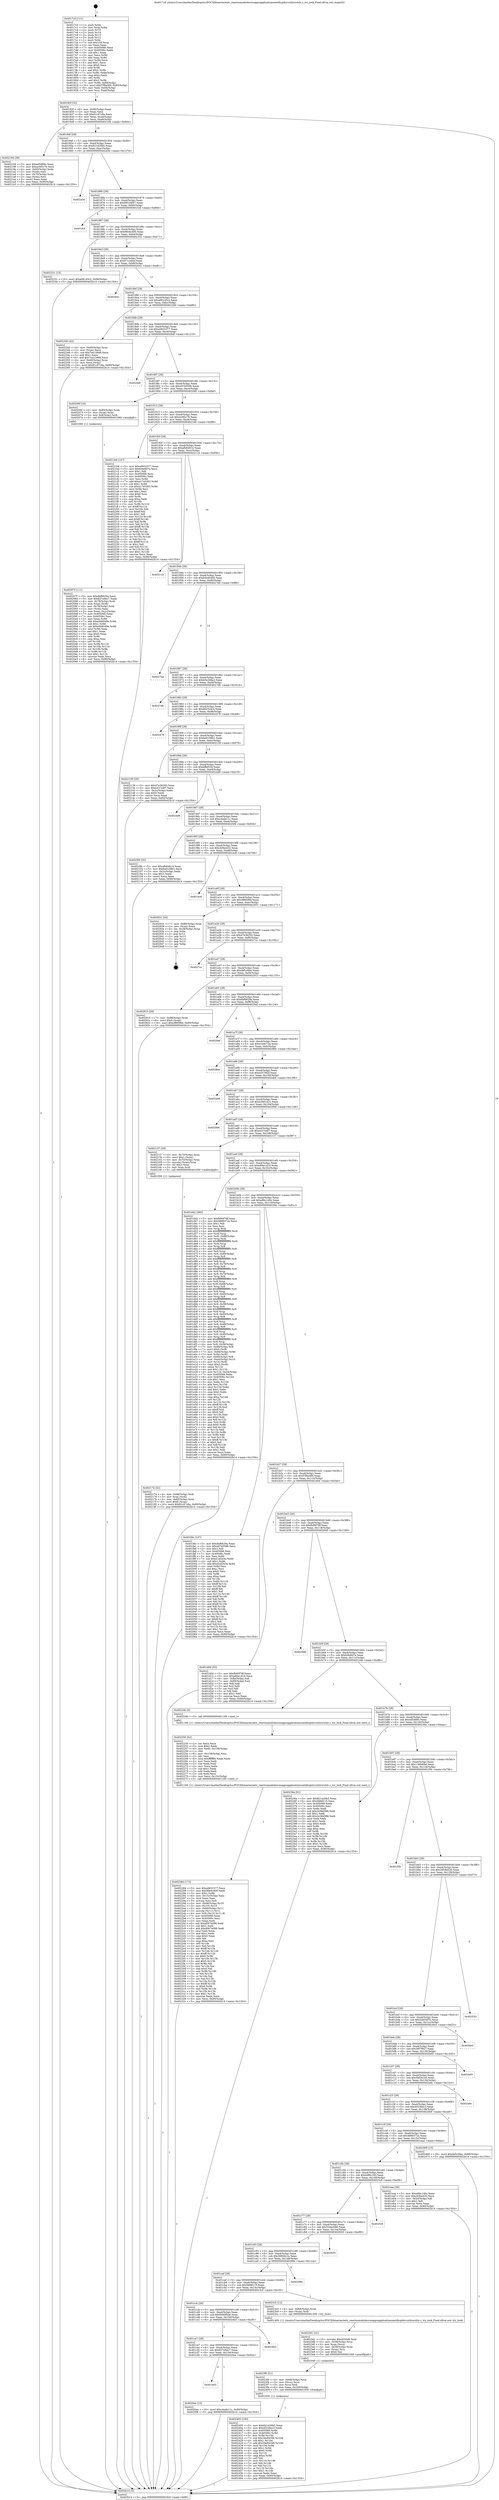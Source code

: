 digraph "0x4017c0" {
  label = "0x4017c0 (/mnt/c/Users/mathe/Desktop/tcc/POCII/binaries/extr_reactosmodulesrosappsapplicationsnetdhcpdsrcutilswutils.c_try_lock_Final-ollvm.out::main(0))"
  labelloc = "t"
  node[shape=record]

  Entry [label="",width=0.3,height=0.3,shape=circle,fillcolor=black,style=filled]
  "0x40182f" [label="{
     0x40182f [32]\l
     | [instrs]\l
     &nbsp;&nbsp;0x40182f \<+6\>: mov -0x90(%rbp),%eax\l
     &nbsp;&nbsp;0x401835 \<+2\>: mov %eax,%ecx\l
     &nbsp;&nbsp;0x401837 \<+6\>: sub $0x81c97c8a,%ecx\l
     &nbsp;&nbsp;0x40183d \<+6\>: mov %eax,-0xa4(%rbp)\l
     &nbsp;&nbsp;0x401843 \<+6\>: mov %ecx,-0xa8(%rbp)\l
     &nbsp;&nbsp;0x401849 \<+6\>: je 0000000000402194 \<main+0x9d4\>\l
  }"]
  "0x402194" [label="{
     0x402194 [36]\l
     | [instrs]\l
     &nbsp;&nbsp;0x402194 \<+5\>: mov $0xed5489c,%eax\l
     &nbsp;&nbsp;0x402199 \<+5\>: mov $0xac0f2c79,%ecx\l
     &nbsp;&nbsp;0x40219e \<+4\>: mov -0x60(%rbp),%rdx\l
     &nbsp;&nbsp;0x4021a2 \<+2\>: mov (%rdx),%esi\l
     &nbsp;&nbsp;0x4021a4 \<+4\>: mov -0x70(%rbp),%rdx\l
     &nbsp;&nbsp;0x4021a8 \<+2\>: cmp (%rdx),%esi\l
     &nbsp;&nbsp;0x4021aa \<+3\>: cmovl %ecx,%eax\l
     &nbsp;&nbsp;0x4021ad \<+6\>: mov %eax,-0x90(%rbp)\l
     &nbsp;&nbsp;0x4021b3 \<+5\>: jmp 0000000000402b14 \<main+0x1354\>\l
  }"]
  "0x40184f" [label="{
     0x40184f [28]\l
     | [instrs]\l
     &nbsp;&nbsp;0x40184f \<+5\>: jmp 0000000000401854 \<main+0x94\>\l
     &nbsp;&nbsp;0x401854 \<+6\>: mov -0xa4(%rbp),%eax\l
     &nbsp;&nbsp;0x40185a \<+5\>: sub $0x821426b5,%eax\l
     &nbsp;&nbsp;0x40185f \<+6\>: mov %eax,-0xac(%rbp)\l
     &nbsp;&nbsp;0x401865 \<+6\>: je 0000000000402a3d \<main+0x127d\>\l
  }"]
  Exit [label="",width=0.3,height=0.3,shape=circle,fillcolor=black,style=filled,peripheries=2]
  "0x402a3d" [label="{
     0x402a3d\l
  }", style=dashed]
  "0x40186b" [label="{
     0x40186b [28]\l
     | [instrs]\l
     &nbsp;&nbsp;0x40186b \<+5\>: jmp 0000000000401870 \<main+0xb0\>\l
     &nbsp;&nbsp;0x401870 \<+6\>: mov -0xa4(%rbp),%eax\l
     &nbsp;&nbsp;0x401876 \<+5\>: sub $0x8923df47,%eax\l
     &nbsp;&nbsp;0x40187b \<+6\>: mov %eax,-0xb0(%rbp)\l
     &nbsp;&nbsp;0x401881 \<+6\>: je 0000000000401fcd \<main+0x80d\>\l
  }"]
  "0x402405" [label="{
     0x402405 [100]\l
     | [instrs]\l
     &nbsp;&nbsp;0x402405 \<+5\>: mov $0x821426b5,%eax\l
     &nbsp;&nbsp;0x40240a \<+5\>: mov $0x40236ec3,%edx\l
     &nbsp;&nbsp;0x40240f \<+8\>: mov 0x405068,%r8d\l
     &nbsp;&nbsp;0x402417 \<+8\>: mov 0x40506c,%r9d\l
     &nbsp;&nbsp;0x40241f \<+3\>: mov %r8d,%r10d\l
     &nbsp;&nbsp;0x402422 \<+7\>: sub $0x34e84346,%r10d\l
     &nbsp;&nbsp;0x402429 \<+4\>: sub $0x1,%r10d\l
     &nbsp;&nbsp;0x40242d \<+7\>: add $0x34e84346,%r10d\l
     &nbsp;&nbsp;0x402434 \<+4\>: imul %r10d,%r8d\l
     &nbsp;&nbsp;0x402438 \<+4\>: and $0x1,%r8d\l
     &nbsp;&nbsp;0x40243c \<+4\>: cmp $0x0,%r8d\l
     &nbsp;&nbsp;0x402440 \<+4\>: sete %r11b\l
     &nbsp;&nbsp;0x402444 \<+4\>: cmp $0xa,%r9d\l
     &nbsp;&nbsp;0x402448 \<+3\>: setl %bl\l
     &nbsp;&nbsp;0x40244b \<+3\>: mov %r11b,%r14b\l
     &nbsp;&nbsp;0x40244e \<+3\>: and %bl,%r14b\l
     &nbsp;&nbsp;0x402451 \<+3\>: xor %bl,%r11b\l
     &nbsp;&nbsp;0x402454 \<+3\>: or %r11b,%r14b\l
     &nbsp;&nbsp;0x402457 \<+4\>: test $0x1,%r14b\l
     &nbsp;&nbsp;0x40245b \<+3\>: cmovne %edx,%eax\l
     &nbsp;&nbsp;0x40245e \<+6\>: mov %eax,-0x90(%rbp)\l
     &nbsp;&nbsp;0x402464 \<+5\>: jmp 0000000000402b14 \<main+0x1354\>\l
  }"]
  "0x401fcd" [label="{
     0x401fcd\l
  }", style=dashed]
  "0x401887" [label="{
     0x401887 [28]\l
     | [instrs]\l
     &nbsp;&nbsp;0x401887 \<+5\>: jmp 000000000040188c \<main+0xcc\>\l
     &nbsp;&nbsp;0x40188c \<+6\>: mov -0xa4(%rbp),%eax\l
     &nbsp;&nbsp;0x401892 \<+5\>: sub $0x96e4c400,%eax\l
     &nbsp;&nbsp;0x401897 \<+6\>: mov %eax,-0xb4(%rbp)\l
     &nbsp;&nbsp;0x40189d \<+6\>: je 0000000000402331 \<main+0xb71\>\l
  }"]
  "0x4023f0" [label="{
     0x4023f0 [21]\l
     | [instrs]\l
     &nbsp;&nbsp;0x4023f0 \<+4\>: mov -0x68(%rbp),%rcx\l
     &nbsp;&nbsp;0x4023f4 \<+3\>: mov (%rcx),%rcx\l
     &nbsp;&nbsp;0x4023f7 \<+3\>: mov %rcx,%rdi\l
     &nbsp;&nbsp;0x4023fa \<+6\>: mov %eax,-0x160(%rbp)\l
     &nbsp;&nbsp;0x402400 \<+5\>: call 0000000000401030 \<free@plt\>\l
     | [calls]\l
     &nbsp;&nbsp;0x401030 \{1\} (unknown)\l
  }"]
  "0x402331" [label="{
     0x402331 [15]\l
     | [instrs]\l
     &nbsp;&nbsp;0x402331 \<+10\>: movl $0xa06145c2,-0x90(%rbp)\l
     &nbsp;&nbsp;0x40233b \<+5\>: jmp 0000000000402b14 \<main+0x1354\>\l
  }"]
  "0x4018a3" [label="{
     0x4018a3 [28]\l
     | [instrs]\l
     &nbsp;&nbsp;0x4018a3 \<+5\>: jmp 00000000004018a8 \<main+0xe8\>\l
     &nbsp;&nbsp;0x4018a8 \<+6\>: mov -0xa4(%rbp),%eax\l
     &nbsp;&nbsp;0x4018ae \<+5\>: sub $0x9712ebcf,%eax\l
     &nbsp;&nbsp;0x4018b3 \<+6\>: mov %eax,-0xb8(%rbp)\l
     &nbsp;&nbsp;0x4018b9 \<+6\>: je 0000000000402641 \<main+0xe81\>\l
  }"]
  "0x4023d1" [label="{
     0x4023d1 [31]\l
     | [instrs]\l
     &nbsp;&nbsp;0x4023d1 \<+10\>: movabs $0x4030d6,%rdi\l
     &nbsp;&nbsp;0x4023db \<+4\>: mov -0x58(%rbp),%rcx\l
     &nbsp;&nbsp;0x4023df \<+3\>: mov %rax,(%rcx)\l
     &nbsp;&nbsp;0x4023e2 \<+4\>: mov -0x58(%rbp),%rax\l
     &nbsp;&nbsp;0x4023e6 \<+3\>: mov (%rax),%rsi\l
     &nbsp;&nbsp;0x4023e9 \<+2\>: mov $0x0,%al\l
     &nbsp;&nbsp;0x4023eb \<+5\>: call 0000000000401040 \<printf@plt\>\l
     | [calls]\l
     &nbsp;&nbsp;0x401040 \{1\} (unknown)\l
  }"]
  "0x402641" [label="{
     0x402641\l
  }", style=dashed]
  "0x4018bf" [label="{
     0x4018bf [28]\l
     | [instrs]\l
     &nbsp;&nbsp;0x4018bf \<+5\>: jmp 00000000004018c4 \<main+0x104\>\l
     &nbsp;&nbsp;0x4018c4 \<+6\>: mov -0xa4(%rbp),%eax\l
     &nbsp;&nbsp;0x4018ca \<+5\>: sub $0xa06145c2,%eax\l
     &nbsp;&nbsp;0x4018cf \<+6\>: mov %eax,-0xbc(%rbp)\l
     &nbsp;&nbsp;0x4018d5 \<+6\>: je 0000000000402340 \<main+0xb80\>\l
  }"]
  "0x402284" [label="{
     0x402284 [173]\l
     | [instrs]\l
     &nbsp;&nbsp;0x402284 \<+5\>: mov $0xa0632377,%ecx\l
     &nbsp;&nbsp;0x402289 \<+5\>: mov $0x96e4c400,%edx\l
     &nbsp;&nbsp;0x40228e \<+3\>: mov $0x1,%r8b\l
     &nbsp;&nbsp;0x402291 \<+6\>: mov -0x15c(%rbp),%esi\l
     &nbsp;&nbsp;0x402297 \<+3\>: imul %eax,%esi\l
     &nbsp;&nbsp;0x40229a \<+3\>: movslq %esi,%r9\l
     &nbsp;&nbsp;0x40229d \<+4\>: mov -0x68(%rbp),%r10\l
     &nbsp;&nbsp;0x4022a1 \<+3\>: mov (%r10),%r10\l
     &nbsp;&nbsp;0x4022a4 \<+4\>: mov -0x60(%rbp),%r11\l
     &nbsp;&nbsp;0x4022a8 \<+3\>: movslq (%r11),%r11\l
     &nbsp;&nbsp;0x4022ab \<+4\>: mov %r9,(%r10,%r11,8)\l
     &nbsp;&nbsp;0x4022af \<+7\>: mov 0x405068,%eax\l
     &nbsp;&nbsp;0x4022b6 \<+7\>: mov 0x40506c,%esi\l
     &nbsp;&nbsp;0x4022bd \<+2\>: mov %eax,%edi\l
     &nbsp;&nbsp;0x4022bf \<+6\>: sub $0xd067a098,%edi\l
     &nbsp;&nbsp;0x4022c5 \<+3\>: sub $0x1,%edi\l
     &nbsp;&nbsp;0x4022c8 \<+6\>: add $0xd067a098,%edi\l
     &nbsp;&nbsp;0x4022ce \<+3\>: imul %edi,%eax\l
     &nbsp;&nbsp;0x4022d1 \<+3\>: and $0x1,%eax\l
     &nbsp;&nbsp;0x4022d4 \<+3\>: cmp $0x0,%eax\l
     &nbsp;&nbsp;0x4022d7 \<+3\>: sete %bl\l
     &nbsp;&nbsp;0x4022da \<+3\>: cmp $0xa,%esi\l
     &nbsp;&nbsp;0x4022dd \<+4\>: setl %r14b\l
     &nbsp;&nbsp;0x4022e1 \<+3\>: mov %bl,%r15b\l
     &nbsp;&nbsp;0x4022e4 \<+4\>: xor $0xff,%r15b\l
     &nbsp;&nbsp;0x4022e8 \<+3\>: mov %r14b,%r12b\l
     &nbsp;&nbsp;0x4022eb \<+4\>: xor $0xff,%r12b\l
     &nbsp;&nbsp;0x4022ef \<+4\>: xor $0x0,%r8b\l
     &nbsp;&nbsp;0x4022f3 \<+3\>: mov %r15b,%r13b\l
     &nbsp;&nbsp;0x4022f6 \<+4\>: and $0x0,%r13b\l
     &nbsp;&nbsp;0x4022fa \<+3\>: and %r8b,%bl\l
     &nbsp;&nbsp;0x4022fd \<+3\>: mov %r12b,%al\l
     &nbsp;&nbsp;0x402300 \<+2\>: and $0x0,%al\l
     &nbsp;&nbsp;0x402302 \<+3\>: and %r8b,%r14b\l
     &nbsp;&nbsp;0x402305 \<+3\>: or %bl,%r13b\l
     &nbsp;&nbsp;0x402308 \<+3\>: or %r14b,%al\l
     &nbsp;&nbsp;0x40230b \<+3\>: xor %al,%r13b\l
     &nbsp;&nbsp;0x40230e \<+3\>: or %r12b,%r15b\l
     &nbsp;&nbsp;0x402311 \<+4\>: xor $0xff,%r15b\l
     &nbsp;&nbsp;0x402315 \<+4\>: or $0x0,%r8b\l
     &nbsp;&nbsp;0x402319 \<+3\>: and %r8b,%r15b\l
     &nbsp;&nbsp;0x40231c \<+3\>: or %r15b,%r13b\l
     &nbsp;&nbsp;0x40231f \<+4\>: test $0x1,%r13b\l
     &nbsp;&nbsp;0x402323 \<+3\>: cmovne %edx,%ecx\l
     &nbsp;&nbsp;0x402326 \<+6\>: mov %ecx,-0x90(%rbp)\l
     &nbsp;&nbsp;0x40232c \<+5\>: jmp 0000000000402b14 \<main+0x1354\>\l
  }"]
  "0x402340" [label="{
     0x402340 [42]\l
     | [instrs]\l
     &nbsp;&nbsp;0x402340 \<+4\>: mov -0x60(%rbp),%rax\l
     &nbsp;&nbsp;0x402344 \<+2\>: mov (%rax),%ecx\l
     &nbsp;&nbsp;0x402346 \<+6\>: sub $0x7ea15948,%ecx\l
     &nbsp;&nbsp;0x40234c \<+3\>: add $0x1,%ecx\l
     &nbsp;&nbsp;0x40234f \<+6\>: add $0x7ea15948,%ecx\l
     &nbsp;&nbsp;0x402355 \<+4\>: mov -0x60(%rbp),%rax\l
     &nbsp;&nbsp;0x402359 \<+2\>: mov %ecx,(%rax)\l
     &nbsp;&nbsp;0x40235b \<+10\>: movl $0x81c97c8a,-0x90(%rbp)\l
     &nbsp;&nbsp;0x402365 \<+5\>: jmp 0000000000402b14 \<main+0x1354\>\l
  }"]
  "0x4018db" [label="{
     0x4018db [28]\l
     | [instrs]\l
     &nbsp;&nbsp;0x4018db \<+5\>: jmp 00000000004018e0 \<main+0x120\>\l
     &nbsp;&nbsp;0x4018e0 \<+6\>: mov -0xa4(%rbp),%eax\l
     &nbsp;&nbsp;0x4018e6 \<+5\>: sub $0xa0632377,%eax\l
     &nbsp;&nbsp;0x4018eb \<+6\>: mov %eax,-0xc0(%rbp)\l
     &nbsp;&nbsp;0x4018f1 \<+6\>: je 00000000004029df \<main+0x121f\>\l
  }"]
  "0x402250" [label="{
     0x402250 [52]\l
     | [instrs]\l
     &nbsp;&nbsp;0x402250 \<+2\>: xor %ecx,%ecx\l
     &nbsp;&nbsp;0x402252 \<+5\>: mov $0x2,%edx\l
     &nbsp;&nbsp;0x402257 \<+6\>: mov %edx,-0x158(%rbp)\l
     &nbsp;&nbsp;0x40225d \<+1\>: cltd\l
     &nbsp;&nbsp;0x40225e \<+6\>: mov -0x158(%rbp),%esi\l
     &nbsp;&nbsp;0x402264 \<+2\>: idiv %esi\l
     &nbsp;&nbsp;0x402266 \<+6\>: imul $0xfffffffe,%edx,%edx\l
     &nbsp;&nbsp;0x40226c \<+2\>: mov %ecx,%edi\l
     &nbsp;&nbsp;0x40226e \<+2\>: sub %edx,%edi\l
     &nbsp;&nbsp;0x402270 \<+2\>: mov %ecx,%edx\l
     &nbsp;&nbsp;0x402272 \<+3\>: sub $0x1,%edx\l
     &nbsp;&nbsp;0x402275 \<+2\>: add %edx,%edi\l
     &nbsp;&nbsp;0x402277 \<+2\>: sub %edi,%ecx\l
     &nbsp;&nbsp;0x402279 \<+6\>: mov %ecx,-0x15c(%rbp)\l
     &nbsp;&nbsp;0x40227f \<+5\>: call 0000000000401160 \<next_i\>\l
     | [calls]\l
     &nbsp;&nbsp;0x401160 \{1\} (/mnt/c/Users/mathe/Desktop/tcc/POCII/binaries/extr_reactosmodulesrosappsapplicationsnetdhcpdsrcutilswutils.c_try_lock_Final-ollvm.out::next_i)\l
  }"]
  "0x4029df" [label="{
     0x4029df\l
  }", style=dashed]
  "0x4018f7" [label="{
     0x4018f7 [28]\l
     | [instrs]\l
     &nbsp;&nbsp;0x4018f7 \<+5\>: jmp 00000000004018fc \<main+0x13c\>\l
     &nbsp;&nbsp;0x4018fc \<+6\>: mov -0xa4(%rbp),%eax\l
     &nbsp;&nbsp;0x401902 \<+5\>: sub $0xa97b0596,%eax\l
     &nbsp;&nbsp;0x401907 \<+6\>: mov %eax,-0xc4(%rbp)\l
     &nbsp;&nbsp;0x40190d \<+6\>: je 000000000040206f \<main+0x8af\>\l
  }"]
  "0x402174" [label="{
     0x402174 [32]\l
     | [instrs]\l
     &nbsp;&nbsp;0x402174 \<+4\>: mov -0x68(%rbp),%rdi\l
     &nbsp;&nbsp;0x402178 \<+3\>: mov %rax,(%rdi)\l
     &nbsp;&nbsp;0x40217b \<+4\>: mov -0x60(%rbp),%rax\l
     &nbsp;&nbsp;0x40217f \<+6\>: movl $0x0,(%rax)\l
     &nbsp;&nbsp;0x402185 \<+10\>: movl $0x81c97c8a,-0x90(%rbp)\l
     &nbsp;&nbsp;0x40218f \<+5\>: jmp 0000000000402b14 \<main+0x1354\>\l
  }"]
  "0x40206f" [label="{
     0x40206f [16]\l
     | [instrs]\l
     &nbsp;&nbsp;0x40206f \<+4\>: mov -0x80(%rbp),%rax\l
     &nbsp;&nbsp;0x402073 \<+3\>: mov (%rax),%rax\l
     &nbsp;&nbsp;0x402076 \<+4\>: mov 0x8(%rax),%rdi\l
     &nbsp;&nbsp;0x40207a \<+5\>: call 0000000000401060 \<atoi@plt\>\l
     | [calls]\l
     &nbsp;&nbsp;0x401060 \{1\} (unknown)\l
  }"]
  "0x401913" [label="{
     0x401913 [28]\l
     | [instrs]\l
     &nbsp;&nbsp;0x401913 \<+5\>: jmp 0000000000401918 \<main+0x158\>\l
     &nbsp;&nbsp;0x401918 \<+6\>: mov -0xa4(%rbp),%eax\l
     &nbsp;&nbsp;0x40191e \<+5\>: sub $0xac0f2c79,%eax\l
     &nbsp;&nbsp;0x401923 \<+6\>: mov %eax,-0xc8(%rbp)\l
     &nbsp;&nbsp;0x401929 \<+6\>: je 00000000004021b8 \<main+0x9f8\>\l
  }"]
  "0x401d03" [label="{
     0x401d03\l
  }", style=dashed]
  "0x4021b8" [label="{
     0x4021b8 [147]\l
     | [instrs]\l
     &nbsp;&nbsp;0x4021b8 \<+5\>: mov $0xa0632377,%eax\l
     &nbsp;&nbsp;0x4021bd \<+5\>: mov $0xfc8e8d7a,%ecx\l
     &nbsp;&nbsp;0x4021c2 \<+2\>: mov $0x1,%dl\l
     &nbsp;&nbsp;0x4021c4 \<+7\>: mov 0x405068,%esi\l
     &nbsp;&nbsp;0x4021cb \<+7\>: mov 0x40506c,%edi\l
     &nbsp;&nbsp;0x4021d2 \<+3\>: mov %esi,%r8d\l
     &nbsp;&nbsp;0x4021d5 \<+7\>: add $0xa17e5363,%r8d\l
     &nbsp;&nbsp;0x4021dc \<+4\>: sub $0x1,%r8d\l
     &nbsp;&nbsp;0x4021e0 \<+7\>: sub $0xa17e5363,%r8d\l
     &nbsp;&nbsp;0x4021e7 \<+4\>: imul %r8d,%esi\l
     &nbsp;&nbsp;0x4021eb \<+3\>: and $0x1,%esi\l
     &nbsp;&nbsp;0x4021ee \<+3\>: cmp $0x0,%esi\l
     &nbsp;&nbsp;0x4021f1 \<+4\>: sete %r9b\l
     &nbsp;&nbsp;0x4021f5 \<+3\>: cmp $0xa,%edi\l
     &nbsp;&nbsp;0x4021f8 \<+4\>: setl %r10b\l
     &nbsp;&nbsp;0x4021fc \<+3\>: mov %r9b,%r11b\l
     &nbsp;&nbsp;0x4021ff \<+4\>: xor $0xff,%r11b\l
     &nbsp;&nbsp;0x402203 \<+3\>: mov %r10b,%bl\l
     &nbsp;&nbsp;0x402206 \<+3\>: xor $0xff,%bl\l
     &nbsp;&nbsp;0x402209 \<+3\>: xor $0x1,%dl\l
     &nbsp;&nbsp;0x40220c \<+3\>: mov %r11b,%r14b\l
     &nbsp;&nbsp;0x40220f \<+4\>: and $0xff,%r14b\l
     &nbsp;&nbsp;0x402213 \<+3\>: and %dl,%r9b\l
     &nbsp;&nbsp;0x402216 \<+3\>: mov %bl,%r15b\l
     &nbsp;&nbsp;0x402219 \<+4\>: and $0xff,%r15b\l
     &nbsp;&nbsp;0x40221d \<+3\>: and %dl,%r10b\l
     &nbsp;&nbsp;0x402220 \<+3\>: or %r9b,%r14b\l
     &nbsp;&nbsp;0x402223 \<+3\>: or %r10b,%r15b\l
     &nbsp;&nbsp;0x402226 \<+3\>: xor %r15b,%r14b\l
     &nbsp;&nbsp;0x402229 \<+3\>: or %bl,%r11b\l
     &nbsp;&nbsp;0x40222c \<+4\>: xor $0xff,%r11b\l
     &nbsp;&nbsp;0x402230 \<+3\>: or $0x1,%dl\l
     &nbsp;&nbsp;0x402233 \<+3\>: and %dl,%r11b\l
     &nbsp;&nbsp;0x402236 \<+3\>: or %r11b,%r14b\l
     &nbsp;&nbsp;0x402239 \<+4\>: test $0x1,%r14b\l
     &nbsp;&nbsp;0x40223d \<+3\>: cmovne %ecx,%eax\l
     &nbsp;&nbsp;0x402240 \<+6\>: mov %eax,-0x90(%rbp)\l
     &nbsp;&nbsp;0x402246 \<+5\>: jmp 0000000000402b14 \<main+0x1354\>\l
  }"]
  "0x40192f" [label="{
     0x40192f [28]\l
     | [instrs]\l
     &nbsp;&nbsp;0x40192f \<+5\>: jmp 0000000000401934 \<main+0x174\>\l
     &nbsp;&nbsp;0x401934 \<+6\>: mov -0xa4(%rbp),%eax\l
     &nbsp;&nbsp;0x40193a \<+5\>: sub $0xafb64814,%eax\l
     &nbsp;&nbsp;0x40193f \<+6\>: mov %eax,-0xcc(%rbp)\l
     &nbsp;&nbsp;0x401945 \<+6\>: je 000000000040211b \<main+0x95b\>\l
  }"]
  "0x4020ee" [label="{
     0x4020ee [15]\l
     | [instrs]\l
     &nbsp;&nbsp;0x4020ee \<+10\>: movl $0xc4ade11c,-0x90(%rbp)\l
     &nbsp;&nbsp;0x4020f8 \<+5\>: jmp 0000000000402b14 \<main+0x1354\>\l
  }"]
  "0x40211b" [label="{
     0x40211b\l
  }", style=dashed]
  "0x40194b" [label="{
     0x40194b [28]\l
     | [instrs]\l
     &nbsp;&nbsp;0x40194b \<+5\>: jmp 0000000000401950 \<main+0x190\>\l
     &nbsp;&nbsp;0x401950 \<+6\>: mov -0xa4(%rbp),%eax\l
     &nbsp;&nbsp;0x401956 \<+5\>: sub $0xb4440400,%eax\l
     &nbsp;&nbsp;0x40195b \<+6\>: mov %eax,-0xd0(%rbp)\l
     &nbsp;&nbsp;0x401961 \<+6\>: je 00000000004027bd \<main+0xffd\>\l
  }"]
  "0x401ce7" [label="{
     0x401ce7 [28]\l
     | [instrs]\l
     &nbsp;&nbsp;0x401ce7 \<+5\>: jmp 0000000000401cec \<main+0x52c\>\l
     &nbsp;&nbsp;0x401cec \<+6\>: mov -0xa4(%rbp),%eax\l
     &nbsp;&nbsp;0x401cf2 \<+5\>: sub $0x627e9ec7,%eax\l
     &nbsp;&nbsp;0x401cf7 \<+6\>: mov %eax,-0x154(%rbp)\l
     &nbsp;&nbsp;0x401cfd \<+6\>: je 00000000004020ee \<main+0x92e\>\l
  }"]
  "0x4027bd" [label="{
     0x4027bd\l
  }", style=dashed]
  "0x401967" [label="{
     0x401967 [28]\l
     | [instrs]\l
     &nbsp;&nbsp;0x401967 \<+5\>: jmp 000000000040196c \<main+0x1ac\>\l
     &nbsp;&nbsp;0x40196c \<+6\>: mov -0xa4(%rbp),%eax\l
     &nbsp;&nbsp;0x401972 \<+5\>: sub $0xb5e29da2,%eax\l
     &nbsp;&nbsp;0x401977 \<+6\>: mov %eax,-0xd4(%rbp)\l
     &nbsp;&nbsp;0x40197d \<+6\>: je 00000000004027db \<main+0x101b\>\l
  }"]
  "0x4024b5" [label="{
     0x4024b5\l
  }", style=dashed]
  "0x4027db" [label="{
     0x4027db\l
  }", style=dashed]
  "0x401983" [label="{
     0x401983 [28]\l
     | [instrs]\l
     &nbsp;&nbsp;0x401983 \<+5\>: jmp 0000000000401988 \<main+0x1c8\>\l
     &nbsp;&nbsp;0x401988 \<+6\>: mov -0xa4(%rbp),%eax\l
     &nbsp;&nbsp;0x40198e \<+5\>: sub $0xb625c4c4,%eax\l
     &nbsp;&nbsp;0x401993 \<+6\>: mov %eax,-0xd8(%rbp)\l
     &nbsp;&nbsp;0x401999 \<+6\>: je 0000000000402478 \<main+0xcb8\>\l
  }"]
  "0x401ccb" [label="{
     0x401ccb [28]\l
     | [instrs]\l
     &nbsp;&nbsp;0x401ccb \<+5\>: jmp 0000000000401cd0 \<main+0x510\>\l
     &nbsp;&nbsp;0x401cd0 \<+6\>: mov -0xa4(%rbp),%eax\l
     &nbsp;&nbsp;0x401cd6 \<+5\>: sub $0x6090f5ae,%eax\l
     &nbsp;&nbsp;0x401cdb \<+6\>: mov %eax,-0x150(%rbp)\l
     &nbsp;&nbsp;0x401ce1 \<+6\>: je 00000000004024b5 \<main+0xcf5\>\l
  }"]
  "0x402478" [label="{
     0x402478\l
  }", style=dashed]
  "0x40199f" [label="{
     0x40199f [28]\l
     | [instrs]\l
     &nbsp;&nbsp;0x40199f \<+5\>: jmp 00000000004019a4 \<main+0x1e4\>\l
     &nbsp;&nbsp;0x4019a4 \<+6\>: mov -0xa4(%rbp),%eax\l
     &nbsp;&nbsp;0x4019aa \<+5\>: sub $0xba0108b1,%eax\l
     &nbsp;&nbsp;0x4019af \<+6\>: mov %eax,-0xdc(%rbp)\l
     &nbsp;&nbsp;0x4019b5 \<+6\>: je 0000000000402139 \<main+0x979\>\l
  }"]
  "0x4023c5" [label="{
     0x4023c5 [12]\l
     | [instrs]\l
     &nbsp;&nbsp;0x4023c5 \<+4\>: mov -0x68(%rbp),%rax\l
     &nbsp;&nbsp;0x4023c9 \<+3\>: mov (%rax),%rdi\l
     &nbsp;&nbsp;0x4023cc \<+5\>: call 0000000000401400 \<try_lock\>\l
     | [calls]\l
     &nbsp;&nbsp;0x401400 \{1\} (/mnt/c/Users/mathe/Desktop/tcc/POCII/binaries/extr_reactosmodulesrosappsapplicationsnetdhcpdsrcutilswutils.c_try_lock_Final-ollvm.out::try_lock)\l
  }"]
  "0x402139" [label="{
     0x402139 [30]\l
     | [instrs]\l
     &nbsp;&nbsp;0x402139 \<+5\>: mov $0xd7e36293,%eax\l
     &nbsp;&nbsp;0x40213e \<+5\>: mov $0xe437e4f7,%ecx\l
     &nbsp;&nbsp;0x402143 \<+3\>: mov -0x2c(%rbp),%edx\l
     &nbsp;&nbsp;0x402146 \<+3\>: cmp $0x0,%edx\l
     &nbsp;&nbsp;0x402149 \<+3\>: cmove %ecx,%eax\l
     &nbsp;&nbsp;0x40214c \<+6\>: mov %eax,-0x90(%rbp)\l
     &nbsp;&nbsp;0x402152 \<+5\>: jmp 0000000000402b14 \<main+0x1354\>\l
  }"]
  "0x4019bb" [label="{
     0x4019bb [28]\l
     | [instrs]\l
     &nbsp;&nbsp;0x4019bb \<+5\>: jmp 00000000004019c0 \<main+0x200\>\l
     &nbsp;&nbsp;0x4019c0 \<+6\>: mov -0xa4(%rbp),%eax\l
     &nbsp;&nbsp;0x4019c6 \<+5\>: sub $0xbffef53d,%eax\l
     &nbsp;&nbsp;0x4019cb \<+6\>: mov %eax,-0xe0(%rbp)\l
     &nbsp;&nbsp;0x4019d1 \<+6\>: je 00000000004024d9 \<main+0xd19\>\l
  }"]
  "0x401caf" [label="{
     0x401caf [28]\l
     | [instrs]\l
     &nbsp;&nbsp;0x401caf \<+5\>: jmp 0000000000401cb4 \<main+0x4f4\>\l
     &nbsp;&nbsp;0x401cb4 \<+6\>: mov -0xa4(%rbp),%eax\l
     &nbsp;&nbsp;0x401cba \<+5\>: sub $0x56fdf115,%eax\l
     &nbsp;&nbsp;0x401cbf \<+6\>: mov %eax,-0x14c(%rbp)\l
     &nbsp;&nbsp;0x401cc5 \<+6\>: je 00000000004023c5 \<main+0xc05\>\l
  }"]
  "0x4024d9" [label="{
     0x4024d9\l
  }", style=dashed]
  "0x4019d7" [label="{
     0x4019d7 [28]\l
     | [instrs]\l
     &nbsp;&nbsp;0x4019d7 \<+5\>: jmp 00000000004019dc \<main+0x21c\>\l
     &nbsp;&nbsp;0x4019dc \<+6\>: mov -0xa4(%rbp),%eax\l
     &nbsp;&nbsp;0x4019e2 \<+5\>: sub $0xc4ade11c,%eax\l
     &nbsp;&nbsp;0x4019e7 \<+6\>: mov %eax,-0xe4(%rbp)\l
     &nbsp;&nbsp;0x4019ed \<+6\>: je 00000000004020fd \<main+0x93d\>\l
  }"]
  "0x40298e" [label="{
     0x40298e\l
  }", style=dashed]
  "0x4020fd" [label="{
     0x4020fd [30]\l
     | [instrs]\l
     &nbsp;&nbsp;0x4020fd \<+5\>: mov $0xafb64814,%eax\l
     &nbsp;&nbsp;0x402102 \<+5\>: mov $0xba0108b1,%ecx\l
     &nbsp;&nbsp;0x402107 \<+3\>: mov -0x2c(%rbp),%edx\l
     &nbsp;&nbsp;0x40210a \<+3\>: cmp $0x1,%edx\l
     &nbsp;&nbsp;0x40210d \<+3\>: cmovl %ecx,%eax\l
     &nbsp;&nbsp;0x402110 \<+6\>: mov %eax,-0x90(%rbp)\l
     &nbsp;&nbsp;0x402116 \<+5\>: jmp 0000000000402b14 \<main+0x1354\>\l
  }"]
  "0x4019f3" [label="{
     0x4019f3 [28]\l
     | [instrs]\l
     &nbsp;&nbsp;0x4019f3 \<+5\>: jmp 00000000004019f8 \<main+0x238\>\l
     &nbsp;&nbsp;0x4019f8 \<+6\>: mov -0xa4(%rbp),%eax\l
     &nbsp;&nbsp;0x4019fe \<+5\>: sub $0xcb5be432,%eax\l
     &nbsp;&nbsp;0x401a03 \<+6\>: mov %eax,-0xe8(%rbp)\l
     &nbsp;&nbsp;0x401a09 \<+6\>: je 0000000000401ec8 \<main+0x708\>\l
  }"]
  "0x401c93" [label="{
     0x401c93 [28]\l
     | [instrs]\l
     &nbsp;&nbsp;0x401c93 \<+5\>: jmp 0000000000401c98 \<main+0x4d8\>\l
     &nbsp;&nbsp;0x401c98 \<+6\>: mov -0xa4(%rbp),%eax\l
     &nbsp;&nbsp;0x401c9e \<+5\>: sub $0x5680dc1e,%eax\l
     &nbsp;&nbsp;0x401ca3 \<+6\>: mov %eax,-0x148(%rbp)\l
     &nbsp;&nbsp;0x401ca9 \<+6\>: je 000000000040298e \<main+0x11ce\>\l
  }"]
  "0x401ec8" [label="{
     0x401ec8\l
  }", style=dashed]
  "0x401a0f" [label="{
     0x401a0f [28]\l
     | [instrs]\l
     &nbsp;&nbsp;0x401a0f \<+5\>: jmp 0000000000401a14 \<main+0x254\>\l
     &nbsp;&nbsp;0x401a14 \<+6\>: mov -0xa4(%rbp),%eax\l
     &nbsp;&nbsp;0x401a1a \<+5\>: sub $0xcf865f6d,%eax\l
     &nbsp;&nbsp;0x401a1f \<+6\>: mov %eax,-0xec(%rbp)\l
     &nbsp;&nbsp;0x401a25 \<+6\>: je 0000000000402931 \<main+0x1171\>\l
  }"]
  "0x402650" [label="{
     0x402650\l
  }", style=dashed]
  "0x402931" [label="{
     0x402931 [24]\l
     | [instrs]\l
     &nbsp;&nbsp;0x402931 \<+7\>: mov -0x88(%rbp),%rax\l
     &nbsp;&nbsp;0x402938 \<+2\>: mov (%rax),%eax\l
     &nbsp;&nbsp;0x40293a \<+4\>: lea -0x28(%rbp),%rsp\l
     &nbsp;&nbsp;0x40293e \<+1\>: pop %rbx\l
     &nbsp;&nbsp;0x40293f \<+2\>: pop %r12\l
     &nbsp;&nbsp;0x402941 \<+2\>: pop %r13\l
     &nbsp;&nbsp;0x402943 \<+2\>: pop %r14\l
     &nbsp;&nbsp;0x402945 \<+2\>: pop %r15\l
     &nbsp;&nbsp;0x402947 \<+1\>: pop %rbp\l
     &nbsp;&nbsp;0x402948 \<+1\>: ret\l
  }"]
  "0x401a2b" [label="{
     0x401a2b [28]\l
     | [instrs]\l
     &nbsp;&nbsp;0x401a2b \<+5\>: jmp 0000000000401a30 \<main+0x270\>\l
     &nbsp;&nbsp;0x401a30 \<+6\>: mov -0xa4(%rbp),%eax\l
     &nbsp;&nbsp;0x401a36 \<+5\>: sub $0xd7e36293,%eax\l
     &nbsp;&nbsp;0x401a3b \<+6\>: mov %eax,-0xf0(%rbp)\l
     &nbsp;&nbsp;0x401a41 \<+6\>: je 00000000004027cc \<main+0x100c\>\l
  }"]
  "0x401c77" [label="{
     0x401c77 [28]\l
     | [instrs]\l
     &nbsp;&nbsp;0x401c77 \<+5\>: jmp 0000000000401c7c \<main+0x4bc\>\l
     &nbsp;&nbsp;0x401c7c \<+6\>: mov -0xa4(%rbp),%eax\l
     &nbsp;&nbsp;0x401c82 \<+5\>: sub $0x53dacb90,%eax\l
     &nbsp;&nbsp;0x401c87 \<+6\>: mov %eax,-0x144(%rbp)\l
     &nbsp;&nbsp;0x401c8d \<+6\>: je 0000000000402650 \<main+0xe90\>\l
  }"]
  "0x4027cc" [label="{
     0x4027cc\l
  }", style=dashed]
  "0x401a47" [label="{
     0x401a47 [28]\l
     | [instrs]\l
     &nbsp;&nbsp;0x401a47 \<+5\>: jmp 0000000000401a4c \<main+0x28c\>\l
     &nbsp;&nbsp;0x401a4c \<+6\>: mov -0xa4(%rbp),%eax\l
     &nbsp;&nbsp;0x401a52 \<+5\>: sub $0xda5c0fee,%eax\l
     &nbsp;&nbsp;0x401a57 \<+6\>: mov %eax,-0xf4(%rbp)\l
     &nbsp;&nbsp;0x401a5d \<+6\>: je 0000000000402915 \<main+0x1155\>\l
  }"]
  "0x4025c6" [label="{
     0x4025c6\l
  }", style=dashed]
  "0x402915" [label="{
     0x402915 [28]\l
     | [instrs]\l
     &nbsp;&nbsp;0x402915 \<+7\>: mov -0x88(%rbp),%rax\l
     &nbsp;&nbsp;0x40291c \<+6\>: movl $0x0,(%rax)\l
     &nbsp;&nbsp;0x402922 \<+10\>: movl $0xcf865f6d,-0x90(%rbp)\l
     &nbsp;&nbsp;0x40292c \<+5\>: jmp 0000000000402b14 \<main+0x1354\>\l
  }"]
  "0x401a63" [label="{
     0x401a63 [28]\l
     | [instrs]\l
     &nbsp;&nbsp;0x401a63 \<+5\>: jmp 0000000000401a68 \<main+0x2a8\>\l
     &nbsp;&nbsp;0x401a68 \<+6\>: mov -0xa4(%rbp),%eax\l
     &nbsp;&nbsp;0x401a6e \<+5\>: sub $0xdbf6629a,%eax\l
     &nbsp;&nbsp;0x401a73 \<+6\>: mov %eax,-0xf8(%rbp)\l
     &nbsp;&nbsp;0x401a79 \<+6\>: je 00000000004029af \<main+0x11ef\>\l
  }"]
  "0x40207f" [label="{
     0x40207f [111]\l
     | [instrs]\l
     &nbsp;&nbsp;0x40207f \<+5\>: mov $0xdbf6629a,%ecx\l
     &nbsp;&nbsp;0x402084 \<+5\>: mov $0x627e9ec7,%edx\l
     &nbsp;&nbsp;0x402089 \<+4\>: mov -0x78(%rbp),%rdi\l
     &nbsp;&nbsp;0x40208d \<+2\>: mov %eax,(%rdi)\l
     &nbsp;&nbsp;0x40208f \<+4\>: mov -0x78(%rbp),%rdi\l
     &nbsp;&nbsp;0x402093 \<+2\>: mov (%rdi),%eax\l
     &nbsp;&nbsp;0x402095 \<+3\>: mov %eax,-0x2c(%rbp)\l
     &nbsp;&nbsp;0x402098 \<+7\>: mov 0x405068,%eax\l
     &nbsp;&nbsp;0x40209f \<+7\>: mov 0x40506c,%esi\l
     &nbsp;&nbsp;0x4020a6 \<+3\>: mov %eax,%r8d\l
     &nbsp;&nbsp;0x4020a9 \<+7\>: add $0xe946049e,%r8d\l
     &nbsp;&nbsp;0x4020b0 \<+4\>: sub $0x1,%r8d\l
     &nbsp;&nbsp;0x4020b4 \<+7\>: sub $0xe946049e,%r8d\l
     &nbsp;&nbsp;0x4020bb \<+4\>: imul %r8d,%eax\l
     &nbsp;&nbsp;0x4020bf \<+3\>: and $0x1,%eax\l
     &nbsp;&nbsp;0x4020c2 \<+3\>: cmp $0x0,%eax\l
     &nbsp;&nbsp;0x4020c5 \<+4\>: sete %r9b\l
     &nbsp;&nbsp;0x4020c9 \<+3\>: cmp $0xa,%esi\l
     &nbsp;&nbsp;0x4020cc \<+4\>: setl %r10b\l
     &nbsp;&nbsp;0x4020d0 \<+3\>: mov %r9b,%r11b\l
     &nbsp;&nbsp;0x4020d3 \<+3\>: and %r10b,%r11b\l
     &nbsp;&nbsp;0x4020d6 \<+3\>: xor %r10b,%r9b\l
     &nbsp;&nbsp;0x4020d9 \<+3\>: or %r9b,%r11b\l
     &nbsp;&nbsp;0x4020dc \<+4\>: test $0x1,%r11b\l
     &nbsp;&nbsp;0x4020e0 \<+3\>: cmovne %edx,%ecx\l
     &nbsp;&nbsp;0x4020e3 \<+6\>: mov %ecx,-0x90(%rbp)\l
     &nbsp;&nbsp;0x4020e9 \<+5\>: jmp 0000000000402b14 \<main+0x1354\>\l
  }"]
  "0x4029af" [label="{
     0x4029af\l
  }", style=dashed]
  "0x401a7f" [label="{
     0x401a7f [28]\l
     | [instrs]\l
     &nbsp;&nbsp;0x401a7f \<+5\>: jmp 0000000000401a84 \<main+0x2c4\>\l
     &nbsp;&nbsp;0x401a84 \<+6\>: mov -0xa4(%rbp),%eax\l
     &nbsp;&nbsp;0x401a8a \<+5\>: sub $0xe1e9c72a,%eax\l
     &nbsp;&nbsp;0x401a8f \<+6\>: mov %eax,-0xfc(%rbp)\l
     &nbsp;&nbsp;0x401a95 \<+6\>: je 000000000040286e \<main+0x10ae\>\l
  }"]
  "0x401c5b" [label="{
     0x401c5b [28]\l
     | [instrs]\l
     &nbsp;&nbsp;0x401c5b \<+5\>: jmp 0000000000401c60 \<main+0x4a0\>\l
     &nbsp;&nbsp;0x401c60 \<+6\>: mov -0xa4(%rbp),%eax\l
     &nbsp;&nbsp;0x401c66 \<+5\>: sub $0x4df6c183,%eax\l
     &nbsp;&nbsp;0x401c6b \<+6\>: mov %eax,-0x140(%rbp)\l
     &nbsp;&nbsp;0x401c71 \<+6\>: je 00000000004025c6 \<main+0xe06\>\l
  }"]
  "0x40286e" [label="{
     0x40286e\l
  }", style=dashed]
  "0x401a9b" [label="{
     0x401a9b [28]\l
     | [instrs]\l
     &nbsp;&nbsp;0x401a9b \<+5\>: jmp 0000000000401aa0 \<main+0x2e0\>\l
     &nbsp;&nbsp;0x401aa0 \<+6\>: mov -0xa4(%rbp),%eax\l
     &nbsp;&nbsp;0x401aa6 \<+5\>: sub $0xe2578f2f,%eax\l
     &nbsp;&nbsp;0x401aab \<+6\>: mov %eax,-0x100(%rbp)\l
     &nbsp;&nbsp;0x401ab1 \<+6\>: je 0000000000402ab6 \<main+0x12f6\>\l
  }"]
  "0x401eaa" [label="{
     0x401eaa [30]\l
     | [instrs]\l
     &nbsp;&nbsp;0x401eaa \<+5\>: mov $0xe8bc146c,%eax\l
     &nbsp;&nbsp;0x401eaf \<+5\>: mov $0xcb5be432,%ecx\l
     &nbsp;&nbsp;0x401eb4 \<+3\>: mov -0x2d(%rbp),%dl\l
     &nbsp;&nbsp;0x401eb7 \<+3\>: test $0x1,%dl\l
     &nbsp;&nbsp;0x401eba \<+3\>: cmovne %ecx,%eax\l
     &nbsp;&nbsp;0x401ebd \<+6\>: mov %eax,-0x90(%rbp)\l
     &nbsp;&nbsp;0x401ec3 \<+5\>: jmp 0000000000402b14 \<main+0x1354\>\l
  }"]
  "0x402ab6" [label="{
     0x402ab6\l
  }", style=dashed]
  "0x401ab7" [label="{
     0x401ab7 [28]\l
     | [instrs]\l
     &nbsp;&nbsp;0x401ab7 \<+5\>: jmp 0000000000401abc \<main+0x2fc\>\l
     &nbsp;&nbsp;0x401abc \<+6\>: mov -0xa4(%rbp),%eax\l
     &nbsp;&nbsp;0x401ac2 \<+5\>: sub $0xe2861421,%eax\l
     &nbsp;&nbsp;0x401ac7 \<+6\>: mov %eax,-0x104(%rbp)\l
     &nbsp;&nbsp;0x401acd \<+6\>: je 0000000000402906 \<main+0x1146\>\l
  }"]
  "0x401c3f" [label="{
     0x401c3f [28]\l
     | [instrs]\l
     &nbsp;&nbsp;0x401c3f \<+5\>: jmp 0000000000401c44 \<main+0x484\>\l
     &nbsp;&nbsp;0x401c44 \<+6\>: mov -0xa4(%rbp),%eax\l
     &nbsp;&nbsp;0x401c4a \<+5\>: sub $0x4889372e,%eax\l
     &nbsp;&nbsp;0x401c4f \<+6\>: mov %eax,-0x13c(%rbp)\l
     &nbsp;&nbsp;0x401c55 \<+6\>: je 0000000000401eaa \<main+0x6ea\>\l
  }"]
  "0x402906" [label="{
     0x402906\l
  }", style=dashed]
  "0x401ad3" [label="{
     0x401ad3 [28]\l
     | [instrs]\l
     &nbsp;&nbsp;0x401ad3 \<+5\>: jmp 0000000000401ad8 \<main+0x318\>\l
     &nbsp;&nbsp;0x401ad8 \<+6\>: mov -0xa4(%rbp),%eax\l
     &nbsp;&nbsp;0x401ade \<+5\>: sub $0xe437e4f7,%eax\l
     &nbsp;&nbsp;0x401ae3 \<+6\>: mov %eax,-0x108(%rbp)\l
     &nbsp;&nbsp;0x401ae9 \<+6\>: je 0000000000402157 \<main+0x997\>\l
  }"]
  "0x402469" [label="{
     0x402469 [15]\l
     | [instrs]\l
     &nbsp;&nbsp;0x402469 \<+10\>: movl $0xda5c0fee,-0x90(%rbp)\l
     &nbsp;&nbsp;0x402473 \<+5\>: jmp 0000000000402b14 \<main+0x1354\>\l
  }"]
  "0x402157" [label="{
     0x402157 [29]\l
     | [instrs]\l
     &nbsp;&nbsp;0x402157 \<+4\>: mov -0x70(%rbp),%rax\l
     &nbsp;&nbsp;0x40215b \<+6\>: movl $0x1,(%rax)\l
     &nbsp;&nbsp;0x402161 \<+4\>: mov -0x70(%rbp),%rax\l
     &nbsp;&nbsp;0x402165 \<+3\>: movslq (%rax),%rax\l
     &nbsp;&nbsp;0x402168 \<+4\>: shl $0x3,%rax\l
     &nbsp;&nbsp;0x40216c \<+3\>: mov %rax,%rdi\l
     &nbsp;&nbsp;0x40216f \<+5\>: call 0000000000401050 \<malloc@plt\>\l
     | [calls]\l
     &nbsp;&nbsp;0x401050 \{1\} (unknown)\l
  }"]
  "0x401aef" [label="{
     0x401aef [28]\l
     | [instrs]\l
     &nbsp;&nbsp;0x401aef \<+5\>: jmp 0000000000401af4 \<main+0x334\>\l
     &nbsp;&nbsp;0x401af4 \<+6\>: mov -0xa4(%rbp),%eax\l
     &nbsp;&nbsp;0x401afa \<+5\>: sub $0xe66e1d19,%eax\l
     &nbsp;&nbsp;0x401aff \<+6\>: mov %eax,-0x10c(%rbp)\l
     &nbsp;&nbsp;0x401b05 \<+6\>: je 0000000000401d42 \<main+0x582\>\l
  }"]
  "0x401c23" [label="{
     0x401c23 [28]\l
     | [instrs]\l
     &nbsp;&nbsp;0x401c23 \<+5\>: jmp 0000000000401c28 \<main+0x468\>\l
     &nbsp;&nbsp;0x401c28 \<+6\>: mov -0xa4(%rbp),%eax\l
     &nbsp;&nbsp;0x401c2e \<+5\>: sub $0x40236ec3,%eax\l
     &nbsp;&nbsp;0x401c33 \<+6\>: mov %eax,-0x138(%rbp)\l
     &nbsp;&nbsp;0x401c39 \<+6\>: je 0000000000402469 \<main+0xca9\>\l
  }"]
  "0x401d42" [label="{
     0x401d42 [360]\l
     | [instrs]\l
     &nbsp;&nbsp;0x401d42 \<+5\>: mov $0xfb90f78f,%eax\l
     &nbsp;&nbsp;0x401d47 \<+5\>: mov $0x4889372e,%ecx\l
     &nbsp;&nbsp;0x401d4c \<+2\>: mov $0x1,%dl\l
     &nbsp;&nbsp;0x401d4e \<+2\>: xor %esi,%esi\l
     &nbsp;&nbsp;0x401d50 \<+3\>: mov %rsp,%rdi\l
     &nbsp;&nbsp;0x401d53 \<+4\>: add $0xfffffffffffffff0,%rdi\l
     &nbsp;&nbsp;0x401d57 \<+3\>: mov %rdi,%rsp\l
     &nbsp;&nbsp;0x401d5a \<+7\>: mov %rdi,-0x88(%rbp)\l
     &nbsp;&nbsp;0x401d61 \<+3\>: mov %rsp,%rdi\l
     &nbsp;&nbsp;0x401d64 \<+4\>: add $0xfffffffffffffff0,%rdi\l
     &nbsp;&nbsp;0x401d68 \<+3\>: mov %rdi,%rsp\l
     &nbsp;&nbsp;0x401d6b \<+3\>: mov %rsp,%r8\l
     &nbsp;&nbsp;0x401d6e \<+4\>: add $0xfffffffffffffff0,%r8\l
     &nbsp;&nbsp;0x401d72 \<+3\>: mov %r8,%rsp\l
     &nbsp;&nbsp;0x401d75 \<+4\>: mov %r8,-0x80(%rbp)\l
     &nbsp;&nbsp;0x401d79 \<+3\>: mov %rsp,%r8\l
     &nbsp;&nbsp;0x401d7c \<+4\>: add $0xfffffffffffffff0,%r8\l
     &nbsp;&nbsp;0x401d80 \<+3\>: mov %r8,%rsp\l
     &nbsp;&nbsp;0x401d83 \<+4\>: mov %r8,-0x78(%rbp)\l
     &nbsp;&nbsp;0x401d87 \<+3\>: mov %rsp,%r8\l
     &nbsp;&nbsp;0x401d8a \<+4\>: add $0xfffffffffffffff0,%r8\l
     &nbsp;&nbsp;0x401d8e \<+3\>: mov %r8,%rsp\l
     &nbsp;&nbsp;0x401d91 \<+4\>: mov %r8,-0x70(%rbp)\l
     &nbsp;&nbsp;0x401d95 \<+3\>: mov %rsp,%r8\l
     &nbsp;&nbsp;0x401d98 \<+4\>: add $0xfffffffffffffff0,%r8\l
     &nbsp;&nbsp;0x401d9c \<+3\>: mov %r8,%rsp\l
     &nbsp;&nbsp;0x401d9f \<+4\>: mov %r8,-0x68(%rbp)\l
     &nbsp;&nbsp;0x401da3 \<+3\>: mov %rsp,%r8\l
     &nbsp;&nbsp;0x401da6 \<+4\>: add $0xfffffffffffffff0,%r8\l
     &nbsp;&nbsp;0x401daa \<+3\>: mov %r8,%rsp\l
     &nbsp;&nbsp;0x401dad \<+4\>: mov %r8,-0x60(%rbp)\l
     &nbsp;&nbsp;0x401db1 \<+3\>: mov %rsp,%r8\l
     &nbsp;&nbsp;0x401db4 \<+4\>: add $0xfffffffffffffff0,%r8\l
     &nbsp;&nbsp;0x401db8 \<+3\>: mov %r8,%rsp\l
     &nbsp;&nbsp;0x401dbb \<+4\>: mov %r8,-0x58(%rbp)\l
     &nbsp;&nbsp;0x401dbf \<+3\>: mov %rsp,%r8\l
     &nbsp;&nbsp;0x401dc2 \<+4\>: add $0xfffffffffffffff0,%r8\l
     &nbsp;&nbsp;0x401dc6 \<+3\>: mov %r8,%rsp\l
     &nbsp;&nbsp;0x401dc9 \<+4\>: mov %r8,-0x50(%rbp)\l
     &nbsp;&nbsp;0x401dcd \<+3\>: mov %rsp,%r8\l
     &nbsp;&nbsp;0x401dd0 \<+4\>: add $0xfffffffffffffff0,%r8\l
     &nbsp;&nbsp;0x401dd4 \<+3\>: mov %r8,%rsp\l
     &nbsp;&nbsp;0x401dd7 \<+4\>: mov %r8,-0x48(%rbp)\l
     &nbsp;&nbsp;0x401ddb \<+3\>: mov %rsp,%r8\l
     &nbsp;&nbsp;0x401dde \<+4\>: add $0xfffffffffffffff0,%r8\l
     &nbsp;&nbsp;0x401de2 \<+3\>: mov %r8,%rsp\l
     &nbsp;&nbsp;0x401de5 \<+4\>: mov %r8,-0x40(%rbp)\l
     &nbsp;&nbsp;0x401de9 \<+3\>: mov %rsp,%r8\l
     &nbsp;&nbsp;0x401dec \<+4\>: add $0xfffffffffffffff0,%r8\l
     &nbsp;&nbsp;0x401df0 \<+3\>: mov %r8,%rsp\l
     &nbsp;&nbsp;0x401df3 \<+4\>: mov %r8,-0x38(%rbp)\l
     &nbsp;&nbsp;0x401df7 \<+7\>: mov -0x88(%rbp),%r8\l
     &nbsp;&nbsp;0x401dfe \<+7\>: movl $0x0,(%r8)\l
     &nbsp;&nbsp;0x401e05 \<+7\>: mov -0x94(%rbp),%r9d\l
     &nbsp;&nbsp;0x401e0c \<+3\>: mov %r9d,(%rdi)\l
     &nbsp;&nbsp;0x401e0f \<+4\>: mov -0x80(%rbp),%r8\l
     &nbsp;&nbsp;0x401e13 \<+7\>: mov -0xa0(%rbp),%r10\l
     &nbsp;&nbsp;0x401e1a \<+3\>: mov %r10,(%r8)\l
     &nbsp;&nbsp;0x401e1d \<+3\>: cmpl $0x2,(%rdi)\l
     &nbsp;&nbsp;0x401e20 \<+4\>: setne %r11b\l
     &nbsp;&nbsp;0x401e24 \<+4\>: and $0x1,%r11b\l
     &nbsp;&nbsp;0x401e28 \<+4\>: mov %r11b,-0x2d(%rbp)\l
     &nbsp;&nbsp;0x401e2c \<+7\>: mov 0x405068,%ebx\l
     &nbsp;&nbsp;0x401e33 \<+8\>: mov 0x40506c,%r14d\l
     &nbsp;&nbsp;0x401e3b \<+3\>: sub $0x1,%esi\l
     &nbsp;&nbsp;0x401e3e \<+3\>: mov %ebx,%r15d\l
     &nbsp;&nbsp;0x401e41 \<+3\>: add %esi,%r15d\l
     &nbsp;&nbsp;0x401e44 \<+4\>: imul %r15d,%ebx\l
     &nbsp;&nbsp;0x401e48 \<+3\>: and $0x1,%ebx\l
     &nbsp;&nbsp;0x401e4b \<+3\>: cmp $0x0,%ebx\l
     &nbsp;&nbsp;0x401e4e \<+4\>: sete %r11b\l
     &nbsp;&nbsp;0x401e52 \<+4\>: cmp $0xa,%r14d\l
     &nbsp;&nbsp;0x401e56 \<+4\>: setl %r12b\l
     &nbsp;&nbsp;0x401e5a \<+3\>: mov %r11b,%r13b\l
     &nbsp;&nbsp;0x401e5d \<+4\>: xor $0xff,%r13b\l
     &nbsp;&nbsp;0x401e61 \<+3\>: mov %r12b,%sil\l
     &nbsp;&nbsp;0x401e64 \<+4\>: xor $0xff,%sil\l
     &nbsp;&nbsp;0x401e68 \<+3\>: xor $0x0,%dl\l
     &nbsp;&nbsp;0x401e6b \<+3\>: mov %r13b,%dil\l
     &nbsp;&nbsp;0x401e6e \<+4\>: and $0x0,%dil\l
     &nbsp;&nbsp;0x401e72 \<+3\>: and %dl,%r11b\l
     &nbsp;&nbsp;0x401e75 \<+3\>: mov %sil,%r8b\l
     &nbsp;&nbsp;0x401e78 \<+4\>: and $0x0,%r8b\l
     &nbsp;&nbsp;0x401e7c \<+3\>: and %dl,%r12b\l
     &nbsp;&nbsp;0x401e7f \<+3\>: or %r11b,%dil\l
     &nbsp;&nbsp;0x401e82 \<+3\>: or %r12b,%r8b\l
     &nbsp;&nbsp;0x401e85 \<+3\>: xor %r8b,%dil\l
     &nbsp;&nbsp;0x401e88 \<+3\>: or %sil,%r13b\l
     &nbsp;&nbsp;0x401e8b \<+4\>: xor $0xff,%r13b\l
     &nbsp;&nbsp;0x401e8f \<+3\>: or $0x0,%dl\l
     &nbsp;&nbsp;0x401e92 \<+3\>: and %dl,%r13b\l
     &nbsp;&nbsp;0x401e95 \<+3\>: or %r13b,%dil\l
     &nbsp;&nbsp;0x401e98 \<+4\>: test $0x1,%dil\l
     &nbsp;&nbsp;0x401e9c \<+3\>: cmovne %ecx,%eax\l
     &nbsp;&nbsp;0x401e9f \<+6\>: mov %eax,-0x90(%rbp)\l
     &nbsp;&nbsp;0x401ea5 \<+5\>: jmp 0000000000402b14 \<main+0x1354\>\l
  }"]
  "0x401b0b" [label="{
     0x401b0b [28]\l
     | [instrs]\l
     &nbsp;&nbsp;0x401b0b \<+5\>: jmp 0000000000401b10 \<main+0x350\>\l
     &nbsp;&nbsp;0x401b10 \<+6\>: mov -0xa4(%rbp),%eax\l
     &nbsp;&nbsp;0x401b16 \<+5\>: sub $0xe8bc146c,%eax\l
     &nbsp;&nbsp;0x401b1b \<+6\>: mov %eax,-0x110(%rbp)\l
     &nbsp;&nbsp;0x401b21 \<+6\>: je 0000000000401fdc \<main+0x81c\>\l
  }"]
  "0x402a8c" [label="{
     0x402a8c\l
  }", style=dashed]
  "0x401fdc" [label="{
     0x401fdc [147]\l
     | [instrs]\l
     &nbsp;&nbsp;0x401fdc \<+5\>: mov $0xdbf6629a,%eax\l
     &nbsp;&nbsp;0x401fe1 \<+5\>: mov $0xa97b0596,%ecx\l
     &nbsp;&nbsp;0x401fe6 \<+2\>: mov $0x1,%dl\l
     &nbsp;&nbsp;0x401fe8 \<+7\>: mov 0x405068,%esi\l
     &nbsp;&nbsp;0x401fef \<+7\>: mov 0x40506c,%edi\l
     &nbsp;&nbsp;0x401ff6 \<+3\>: mov %esi,%r8d\l
     &nbsp;&nbsp;0x401ff9 \<+7\>: sub $0xd1af2e3a,%r8d\l
     &nbsp;&nbsp;0x402000 \<+4\>: sub $0x1,%r8d\l
     &nbsp;&nbsp;0x402004 \<+7\>: add $0xd1af2e3a,%r8d\l
     &nbsp;&nbsp;0x40200b \<+4\>: imul %r8d,%esi\l
     &nbsp;&nbsp;0x40200f \<+3\>: and $0x1,%esi\l
     &nbsp;&nbsp;0x402012 \<+3\>: cmp $0x0,%esi\l
     &nbsp;&nbsp;0x402015 \<+4\>: sete %r9b\l
     &nbsp;&nbsp;0x402019 \<+3\>: cmp $0xa,%edi\l
     &nbsp;&nbsp;0x40201c \<+4\>: setl %r10b\l
     &nbsp;&nbsp;0x402020 \<+3\>: mov %r9b,%r11b\l
     &nbsp;&nbsp;0x402023 \<+4\>: xor $0xff,%r11b\l
     &nbsp;&nbsp;0x402027 \<+3\>: mov %r10b,%bl\l
     &nbsp;&nbsp;0x40202a \<+3\>: xor $0xff,%bl\l
     &nbsp;&nbsp;0x40202d \<+3\>: xor $0x1,%dl\l
     &nbsp;&nbsp;0x402030 \<+3\>: mov %r11b,%r14b\l
     &nbsp;&nbsp;0x402033 \<+4\>: and $0xff,%r14b\l
     &nbsp;&nbsp;0x402037 \<+3\>: and %dl,%r9b\l
     &nbsp;&nbsp;0x40203a \<+3\>: mov %bl,%r15b\l
     &nbsp;&nbsp;0x40203d \<+4\>: and $0xff,%r15b\l
     &nbsp;&nbsp;0x402041 \<+3\>: and %dl,%r10b\l
     &nbsp;&nbsp;0x402044 \<+3\>: or %r9b,%r14b\l
     &nbsp;&nbsp;0x402047 \<+3\>: or %r10b,%r15b\l
     &nbsp;&nbsp;0x40204a \<+3\>: xor %r15b,%r14b\l
     &nbsp;&nbsp;0x40204d \<+3\>: or %bl,%r11b\l
     &nbsp;&nbsp;0x402050 \<+4\>: xor $0xff,%r11b\l
     &nbsp;&nbsp;0x402054 \<+3\>: or $0x1,%dl\l
     &nbsp;&nbsp;0x402057 \<+3\>: and %dl,%r11b\l
     &nbsp;&nbsp;0x40205a \<+3\>: or %r11b,%r14b\l
     &nbsp;&nbsp;0x40205d \<+4\>: test $0x1,%r14b\l
     &nbsp;&nbsp;0x402061 \<+3\>: cmovne %ecx,%eax\l
     &nbsp;&nbsp;0x402064 \<+6\>: mov %eax,-0x90(%rbp)\l
     &nbsp;&nbsp;0x40206a \<+5\>: jmp 0000000000402b14 \<main+0x1354\>\l
  }"]
  "0x401b27" [label="{
     0x401b27 [28]\l
     | [instrs]\l
     &nbsp;&nbsp;0x401b27 \<+5\>: jmp 0000000000401b2c \<main+0x36c\>\l
     &nbsp;&nbsp;0x401b2c \<+6\>: mov -0xa4(%rbp),%eax\l
     &nbsp;&nbsp;0x401b32 \<+5\>: sub $0xf7f8a389,%eax\l
     &nbsp;&nbsp;0x401b37 \<+6\>: mov %eax,-0x114(%rbp)\l
     &nbsp;&nbsp;0x401b3d \<+6\>: je 0000000000401d0d \<main+0x54d\>\l
  }"]
  "0x401c07" [label="{
     0x401c07 [28]\l
     | [instrs]\l
     &nbsp;&nbsp;0x401c07 \<+5\>: jmp 0000000000401c0c \<main+0x44c\>\l
     &nbsp;&nbsp;0x401c0c \<+6\>: mov -0xa4(%rbp),%eax\l
     &nbsp;&nbsp;0x401c12 \<+5\>: sub $0x3bf2b1a5,%eax\l
     &nbsp;&nbsp;0x401c17 \<+6\>: mov %eax,-0x134(%rbp)\l
     &nbsp;&nbsp;0x401c1d \<+6\>: je 0000000000402a8c \<main+0x12cc\>\l
  }"]
  "0x401d0d" [label="{
     0x401d0d [53]\l
     | [instrs]\l
     &nbsp;&nbsp;0x401d0d \<+5\>: mov $0xfb90f78f,%eax\l
     &nbsp;&nbsp;0x401d12 \<+5\>: mov $0xe66e1d19,%ecx\l
     &nbsp;&nbsp;0x401d17 \<+6\>: mov -0x8a(%rbp),%dl\l
     &nbsp;&nbsp;0x401d1d \<+7\>: mov -0x89(%rbp),%sil\l
     &nbsp;&nbsp;0x401d24 \<+3\>: mov %dl,%dil\l
     &nbsp;&nbsp;0x401d27 \<+3\>: and %sil,%dil\l
     &nbsp;&nbsp;0x401d2a \<+3\>: xor %sil,%dl\l
     &nbsp;&nbsp;0x401d2d \<+3\>: or %dl,%dil\l
     &nbsp;&nbsp;0x401d30 \<+4\>: test $0x1,%dil\l
     &nbsp;&nbsp;0x401d34 \<+3\>: cmovne %ecx,%eax\l
     &nbsp;&nbsp;0x401d37 \<+6\>: mov %eax,-0x90(%rbp)\l
     &nbsp;&nbsp;0x401d3d \<+5\>: jmp 0000000000402b14 \<main+0x1354\>\l
  }"]
  "0x401b43" [label="{
     0x401b43 [28]\l
     | [instrs]\l
     &nbsp;&nbsp;0x401b43 \<+5\>: jmp 0000000000401b48 \<main+0x388\>\l
     &nbsp;&nbsp;0x401b48 \<+6\>: mov -0xa4(%rbp),%eax\l
     &nbsp;&nbsp;0x401b4e \<+5\>: sub $0xfb90f78f,%eax\l
     &nbsp;&nbsp;0x401b53 \<+6\>: mov %eax,-0x118(%rbp)\l
     &nbsp;&nbsp;0x401b59 \<+6\>: je 0000000000402949 \<main+0x1189\>\l
  }"]
  "0x402b14" [label="{
     0x402b14 [5]\l
     | [instrs]\l
     &nbsp;&nbsp;0x402b14 \<+5\>: jmp 000000000040182f \<main+0x6f\>\l
  }"]
  "0x4017c0" [label="{
     0x4017c0 [111]\l
     | [instrs]\l
     &nbsp;&nbsp;0x4017c0 \<+1\>: push %rbp\l
     &nbsp;&nbsp;0x4017c1 \<+3\>: mov %rsp,%rbp\l
     &nbsp;&nbsp;0x4017c4 \<+2\>: push %r15\l
     &nbsp;&nbsp;0x4017c6 \<+2\>: push %r14\l
     &nbsp;&nbsp;0x4017c8 \<+2\>: push %r13\l
     &nbsp;&nbsp;0x4017ca \<+2\>: push %r12\l
     &nbsp;&nbsp;0x4017cc \<+1\>: push %rbx\l
     &nbsp;&nbsp;0x4017cd \<+7\>: sub $0x158,%rsp\l
     &nbsp;&nbsp;0x4017d4 \<+2\>: xor %eax,%eax\l
     &nbsp;&nbsp;0x4017d6 \<+7\>: mov 0x405068,%ecx\l
     &nbsp;&nbsp;0x4017dd \<+7\>: mov 0x40506c,%edx\l
     &nbsp;&nbsp;0x4017e4 \<+3\>: sub $0x1,%eax\l
     &nbsp;&nbsp;0x4017e7 \<+3\>: mov %ecx,%r8d\l
     &nbsp;&nbsp;0x4017ea \<+3\>: add %eax,%r8d\l
     &nbsp;&nbsp;0x4017ed \<+4\>: imul %r8d,%ecx\l
     &nbsp;&nbsp;0x4017f1 \<+3\>: and $0x1,%ecx\l
     &nbsp;&nbsp;0x4017f4 \<+3\>: cmp $0x0,%ecx\l
     &nbsp;&nbsp;0x4017f7 \<+4\>: sete %r9b\l
     &nbsp;&nbsp;0x4017fb \<+4\>: and $0x1,%r9b\l
     &nbsp;&nbsp;0x4017ff \<+7\>: mov %r9b,-0x8a(%rbp)\l
     &nbsp;&nbsp;0x401806 \<+3\>: cmp $0xa,%edx\l
     &nbsp;&nbsp;0x401809 \<+4\>: setl %r9b\l
     &nbsp;&nbsp;0x40180d \<+4\>: and $0x1,%r9b\l
     &nbsp;&nbsp;0x401811 \<+7\>: mov %r9b,-0x89(%rbp)\l
     &nbsp;&nbsp;0x401818 \<+10\>: movl $0xf7f8a389,-0x90(%rbp)\l
     &nbsp;&nbsp;0x401822 \<+6\>: mov %edi,-0x94(%rbp)\l
     &nbsp;&nbsp;0x401828 \<+7\>: mov %rsi,-0xa0(%rbp)\l
  }"]
  "0x402b05" [label="{
     0x402b05\l
  }", style=dashed]
  "0x401beb" [label="{
     0x401beb [28]\l
     | [instrs]\l
     &nbsp;&nbsp;0x401beb \<+5\>: jmp 0000000000401bf0 \<main+0x430\>\l
     &nbsp;&nbsp;0x401bf0 \<+6\>: mov -0xa4(%rbp),%eax\l
     &nbsp;&nbsp;0x401bf6 \<+5\>: sub $0x36f7f927,%eax\l
     &nbsp;&nbsp;0x401bfb \<+6\>: mov %eax,-0x130(%rbp)\l
     &nbsp;&nbsp;0x401c01 \<+6\>: je 0000000000402b05 \<main+0x1345\>\l
  }"]
  "0x402949" [label="{
     0x402949\l
  }", style=dashed]
  "0x401b5f" [label="{
     0x401b5f [28]\l
     | [instrs]\l
     &nbsp;&nbsp;0x401b5f \<+5\>: jmp 0000000000401b64 \<main+0x3a4\>\l
     &nbsp;&nbsp;0x401b64 \<+6\>: mov -0xa4(%rbp),%eax\l
     &nbsp;&nbsp;0x401b6a \<+5\>: sub $0xfc8e8d7a,%eax\l
     &nbsp;&nbsp;0x401b6f \<+6\>: mov %eax,-0x11c(%rbp)\l
     &nbsp;&nbsp;0x401b75 \<+6\>: je 000000000040224b \<main+0xa8b\>\l
  }"]
  "0x4026e3" [label="{
     0x4026e3\l
  }", style=dashed]
  "0x40224b" [label="{
     0x40224b [5]\l
     | [instrs]\l
     &nbsp;&nbsp;0x40224b \<+5\>: call 0000000000401160 \<next_i\>\l
     | [calls]\l
     &nbsp;&nbsp;0x401160 \{1\} (/mnt/c/Users/mathe/Desktop/tcc/POCII/binaries/extr_reactosmodulesrosappsapplicationsnetdhcpdsrcutilswutils.c_try_lock_Final-ollvm.out::next_i)\l
  }"]
  "0x401b7b" [label="{
     0x401b7b [28]\l
     | [instrs]\l
     &nbsp;&nbsp;0x401b7b \<+5\>: jmp 0000000000401b80 \<main+0x3c0\>\l
     &nbsp;&nbsp;0x401b80 \<+6\>: mov -0xa4(%rbp),%eax\l
     &nbsp;&nbsp;0x401b86 \<+5\>: sub $0xed5489c,%eax\l
     &nbsp;&nbsp;0x401b8b \<+6\>: mov %eax,-0x120(%rbp)\l
     &nbsp;&nbsp;0x401b91 \<+6\>: je 000000000040236a \<main+0xbaa\>\l
  }"]
  "0x401bcf" [label="{
     0x401bcf [28]\l
     | [instrs]\l
     &nbsp;&nbsp;0x401bcf \<+5\>: jmp 0000000000401bd4 \<main+0x414\>\l
     &nbsp;&nbsp;0x401bd4 \<+6\>: mov -0xa4(%rbp),%eax\l
     &nbsp;&nbsp;0x401bda \<+5\>: sub $0x2dd34f7b,%eax\l
     &nbsp;&nbsp;0x401bdf \<+6\>: mov %eax,-0x12c(%rbp)\l
     &nbsp;&nbsp;0x401be5 \<+6\>: je 00000000004026e3 \<main+0xf23\>\l
  }"]
  "0x40236a" [label="{
     0x40236a [91]\l
     | [instrs]\l
     &nbsp;&nbsp;0x40236a \<+5\>: mov $0x821426b5,%eax\l
     &nbsp;&nbsp;0x40236f \<+5\>: mov $0x56fdf115,%ecx\l
     &nbsp;&nbsp;0x402374 \<+7\>: mov 0x405068,%edx\l
     &nbsp;&nbsp;0x40237b \<+7\>: mov 0x40506c,%esi\l
     &nbsp;&nbsp;0x402382 \<+2\>: mov %edx,%edi\l
     &nbsp;&nbsp;0x402384 \<+6\>: sub $0x2e38d588,%edi\l
     &nbsp;&nbsp;0x40238a \<+3\>: sub $0x1,%edi\l
     &nbsp;&nbsp;0x40238d \<+6\>: add $0x2e38d588,%edi\l
     &nbsp;&nbsp;0x402393 \<+3\>: imul %edi,%edx\l
     &nbsp;&nbsp;0x402396 \<+3\>: and $0x1,%edx\l
     &nbsp;&nbsp;0x402399 \<+3\>: cmp $0x0,%edx\l
     &nbsp;&nbsp;0x40239c \<+4\>: sete %r8b\l
     &nbsp;&nbsp;0x4023a0 \<+3\>: cmp $0xa,%esi\l
     &nbsp;&nbsp;0x4023a3 \<+4\>: setl %r9b\l
     &nbsp;&nbsp;0x4023a7 \<+3\>: mov %r8b,%r10b\l
     &nbsp;&nbsp;0x4023aa \<+3\>: and %r9b,%r10b\l
     &nbsp;&nbsp;0x4023ad \<+3\>: xor %r9b,%r8b\l
     &nbsp;&nbsp;0x4023b0 \<+3\>: or %r8b,%r10b\l
     &nbsp;&nbsp;0x4023b3 \<+4\>: test $0x1,%r10b\l
     &nbsp;&nbsp;0x4023b7 \<+3\>: cmovne %ecx,%eax\l
     &nbsp;&nbsp;0x4023ba \<+6\>: mov %eax,-0x90(%rbp)\l
     &nbsp;&nbsp;0x4023c0 \<+5\>: jmp 0000000000402b14 \<main+0x1354\>\l
  }"]
  "0x401b97" [label="{
     0x401b97 [28]\l
     | [instrs]\l
     &nbsp;&nbsp;0x401b97 \<+5\>: jmp 0000000000401b9c \<main+0x3dc\>\l
     &nbsp;&nbsp;0x401b9c \<+6\>: mov -0xa4(%rbp),%eax\l
     &nbsp;&nbsp;0x401ba2 \<+5\>: sub $0x13dfe84d,%eax\l
     &nbsp;&nbsp;0x401ba7 \<+6\>: mov %eax,-0x124(%rbp)\l
     &nbsp;&nbsp;0x401bad \<+6\>: je 0000000000401f5b \<main+0x79b\>\l
  }"]
  "0x402533" [label="{
     0x402533\l
  }", style=dashed]
  "0x401f5b" [label="{
     0x401f5b\l
  }", style=dashed]
  "0x401bb3" [label="{
     0x401bb3 [28]\l
     | [instrs]\l
     &nbsp;&nbsp;0x401bb3 \<+5\>: jmp 0000000000401bb8 \<main+0x3f8\>\l
     &nbsp;&nbsp;0x401bb8 \<+6\>: mov -0xa4(%rbp),%eax\l
     &nbsp;&nbsp;0x401bbe \<+5\>: sub $0x2959d229,%eax\l
     &nbsp;&nbsp;0x401bc3 \<+6\>: mov %eax,-0x128(%rbp)\l
     &nbsp;&nbsp;0x401bc9 \<+6\>: je 0000000000402533 \<main+0xd73\>\l
  }"]
  Entry -> "0x4017c0" [label=" 1"]
  "0x40182f" -> "0x402194" [label=" 2"]
  "0x40182f" -> "0x40184f" [label=" 18"]
  "0x402931" -> Exit [label=" 1"]
  "0x40184f" -> "0x402a3d" [label=" 0"]
  "0x40184f" -> "0x40186b" [label=" 18"]
  "0x402915" -> "0x402b14" [label=" 1"]
  "0x40186b" -> "0x401fcd" [label=" 0"]
  "0x40186b" -> "0x401887" [label=" 18"]
  "0x402469" -> "0x402b14" [label=" 1"]
  "0x401887" -> "0x402331" [label=" 1"]
  "0x401887" -> "0x4018a3" [label=" 17"]
  "0x402405" -> "0x402b14" [label=" 1"]
  "0x4018a3" -> "0x402641" [label=" 0"]
  "0x4018a3" -> "0x4018bf" [label=" 17"]
  "0x4023f0" -> "0x402405" [label=" 1"]
  "0x4018bf" -> "0x402340" [label=" 1"]
  "0x4018bf" -> "0x4018db" [label=" 16"]
  "0x4023d1" -> "0x4023f0" [label=" 1"]
  "0x4018db" -> "0x4029df" [label=" 0"]
  "0x4018db" -> "0x4018f7" [label=" 16"]
  "0x4023c5" -> "0x4023d1" [label=" 1"]
  "0x4018f7" -> "0x40206f" [label=" 1"]
  "0x4018f7" -> "0x401913" [label=" 15"]
  "0x40236a" -> "0x402b14" [label=" 1"]
  "0x401913" -> "0x4021b8" [label=" 1"]
  "0x401913" -> "0x40192f" [label=" 14"]
  "0x402340" -> "0x402b14" [label=" 1"]
  "0x40192f" -> "0x40211b" [label=" 0"]
  "0x40192f" -> "0x40194b" [label=" 14"]
  "0x402331" -> "0x402b14" [label=" 1"]
  "0x40194b" -> "0x4027bd" [label=" 0"]
  "0x40194b" -> "0x401967" [label=" 14"]
  "0x402250" -> "0x402284" [label=" 1"]
  "0x401967" -> "0x4027db" [label=" 0"]
  "0x401967" -> "0x401983" [label=" 14"]
  "0x40224b" -> "0x402250" [label=" 1"]
  "0x401983" -> "0x402478" [label=" 0"]
  "0x401983" -> "0x40199f" [label=" 14"]
  "0x402194" -> "0x402b14" [label=" 2"]
  "0x40199f" -> "0x402139" [label=" 1"]
  "0x40199f" -> "0x4019bb" [label=" 13"]
  "0x402174" -> "0x402b14" [label=" 1"]
  "0x4019bb" -> "0x4024d9" [label=" 0"]
  "0x4019bb" -> "0x4019d7" [label=" 13"]
  "0x402139" -> "0x402b14" [label=" 1"]
  "0x4019d7" -> "0x4020fd" [label=" 1"]
  "0x4019d7" -> "0x4019f3" [label=" 12"]
  "0x4020fd" -> "0x402b14" [label=" 1"]
  "0x4019f3" -> "0x401ec8" [label=" 0"]
  "0x4019f3" -> "0x401a0f" [label=" 12"]
  "0x401ce7" -> "0x401d03" [label=" 0"]
  "0x401a0f" -> "0x402931" [label=" 1"]
  "0x401a0f" -> "0x401a2b" [label=" 11"]
  "0x401ce7" -> "0x4020ee" [label=" 1"]
  "0x401a2b" -> "0x4027cc" [label=" 0"]
  "0x401a2b" -> "0x401a47" [label=" 11"]
  "0x401ccb" -> "0x401ce7" [label=" 1"]
  "0x401a47" -> "0x402915" [label=" 1"]
  "0x401a47" -> "0x401a63" [label=" 10"]
  "0x401ccb" -> "0x4024b5" [label=" 0"]
  "0x401a63" -> "0x4029af" [label=" 0"]
  "0x401a63" -> "0x401a7f" [label=" 10"]
  "0x401caf" -> "0x401ccb" [label=" 1"]
  "0x401a7f" -> "0x40286e" [label=" 0"]
  "0x401a7f" -> "0x401a9b" [label=" 10"]
  "0x401caf" -> "0x4023c5" [label=" 1"]
  "0x401a9b" -> "0x402ab6" [label=" 0"]
  "0x401a9b" -> "0x401ab7" [label=" 10"]
  "0x402157" -> "0x402174" [label=" 1"]
  "0x401ab7" -> "0x402906" [label=" 0"]
  "0x401ab7" -> "0x401ad3" [label=" 10"]
  "0x401c93" -> "0x40298e" [label=" 0"]
  "0x401ad3" -> "0x402157" [label=" 1"]
  "0x401ad3" -> "0x401aef" [label=" 9"]
  "0x4020ee" -> "0x402b14" [label=" 1"]
  "0x401aef" -> "0x401d42" [label=" 1"]
  "0x401aef" -> "0x401b0b" [label=" 8"]
  "0x401c77" -> "0x402650" [label=" 0"]
  "0x401b0b" -> "0x401fdc" [label=" 1"]
  "0x401b0b" -> "0x401b27" [label=" 7"]
  "0x402284" -> "0x402b14" [label=" 1"]
  "0x401b27" -> "0x401d0d" [label=" 1"]
  "0x401b27" -> "0x401b43" [label=" 6"]
  "0x401d0d" -> "0x402b14" [label=" 1"]
  "0x4017c0" -> "0x40182f" [label=" 1"]
  "0x402b14" -> "0x40182f" [label=" 19"]
  "0x401c5b" -> "0x4025c6" [label=" 0"]
  "0x401d42" -> "0x402b14" [label=" 1"]
  "0x4021b8" -> "0x402b14" [label=" 1"]
  "0x401b43" -> "0x402949" [label=" 0"]
  "0x401b43" -> "0x401b5f" [label=" 6"]
  "0x40206f" -> "0x40207f" [label=" 1"]
  "0x401b5f" -> "0x40224b" [label=" 1"]
  "0x401b5f" -> "0x401b7b" [label=" 5"]
  "0x401fdc" -> "0x402b14" [label=" 1"]
  "0x401b7b" -> "0x40236a" [label=" 1"]
  "0x401b7b" -> "0x401b97" [label=" 4"]
  "0x401c3f" -> "0x401c5b" [label=" 2"]
  "0x401b97" -> "0x401f5b" [label=" 0"]
  "0x401b97" -> "0x401bb3" [label=" 4"]
  "0x401c3f" -> "0x401eaa" [label=" 1"]
  "0x401bb3" -> "0x402533" [label=" 0"]
  "0x401bb3" -> "0x401bcf" [label=" 4"]
  "0x401eaa" -> "0x402b14" [label=" 1"]
  "0x401bcf" -> "0x4026e3" [label=" 0"]
  "0x401bcf" -> "0x401beb" [label=" 4"]
  "0x40207f" -> "0x402b14" [label=" 1"]
  "0x401beb" -> "0x402b05" [label=" 0"]
  "0x401beb" -> "0x401c07" [label=" 4"]
  "0x401c5b" -> "0x401c77" [label=" 2"]
  "0x401c07" -> "0x402a8c" [label=" 0"]
  "0x401c07" -> "0x401c23" [label=" 4"]
  "0x401c77" -> "0x401c93" [label=" 2"]
  "0x401c23" -> "0x402469" [label=" 1"]
  "0x401c23" -> "0x401c3f" [label=" 3"]
  "0x401c93" -> "0x401caf" [label=" 2"]
}
